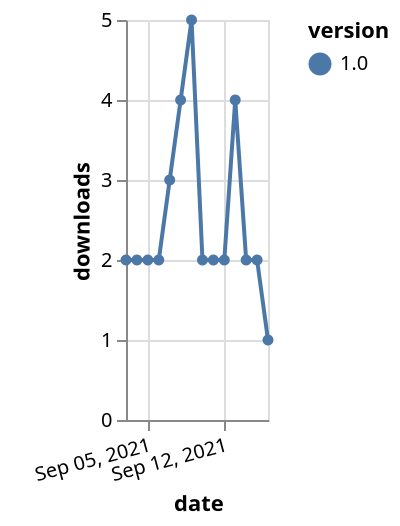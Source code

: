 {"$schema": "https://vega.github.io/schema/vega-lite/v5.json", "description": "A simple bar chart with embedded data.", "data": {"values": [{"date": "2021-09-03", "total": 2329, "delta": 2, "version": "1.0"}, {"date": "2021-09-04", "total": 2331, "delta": 2, "version": "1.0"}, {"date": "2021-09-05", "total": 2333, "delta": 2, "version": "1.0"}, {"date": "2021-09-06", "total": 2335, "delta": 2, "version": "1.0"}, {"date": "2021-09-07", "total": 2338, "delta": 3, "version": "1.0"}, {"date": "2021-09-08", "total": 2342, "delta": 4, "version": "1.0"}, {"date": "2021-09-09", "total": 2347, "delta": 5, "version": "1.0"}, {"date": "2021-09-10", "total": 2349, "delta": 2, "version": "1.0"}, {"date": "2021-09-11", "total": 2351, "delta": 2, "version": "1.0"}, {"date": "2021-09-12", "total": 2353, "delta": 2, "version": "1.0"}, {"date": "2021-09-13", "total": 2357, "delta": 4, "version": "1.0"}, {"date": "2021-09-14", "total": 2359, "delta": 2, "version": "1.0"}, {"date": "2021-09-15", "total": 2361, "delta": 2, "version": "1.0"}, {"date": "2021-09-16", "total": 2362, "delta": 1, "version": "1.0"}]}, "width": "container", "mark": {"type": "line", "point": {"filled": true}}, "encoding": {"x": {"field": "date", "type": "temporal", "timeUnit": "yearmonthdate", "title": "date", "axis": {"labelAngle": -15}}, "y": {"field": "delta", "type": "quantitative", "title": "downloads"}, "color": {"field": "version", "type": "nominal"}, "tooltip": {"field": "delta"}}}